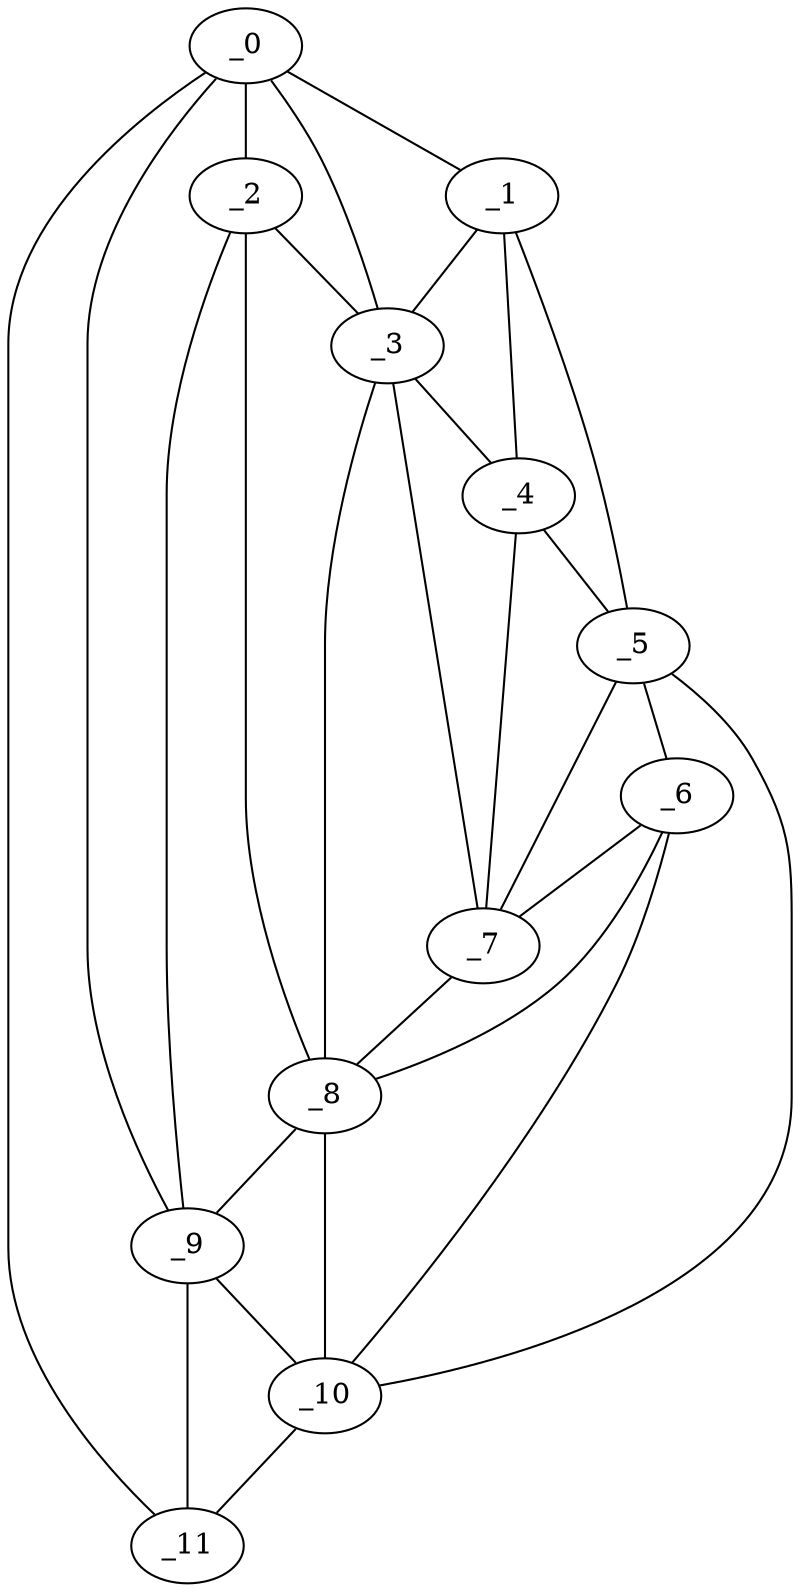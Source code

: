 graph "obj9__215.gxl" {
	_0	 [x=23,
		y=5];
	_1	 [x=36,
		y=4];
	_0 -- _1	 [valence=1];
	_2	 [x=43,
		y=23];
	_0 -- _2	 [valence=2];
	_3	 [x=44,
		y=17];
	_0 -- _3	 [valence=2];
	_9	 [x=104,
		y=106];
	_0 -- _9	 [valence=2];
	_11	 [x=107,
		y=112];
	_0 -- _11	 [valence=1];
	_1 -- _3	 [valence=2];
	_4	 [x=49,
		y=10];
	_1 -- _4	 [valence=2];
	_5	 [x=52,
		y=5];
	_1 -- _5	 [valence=1];
	_2 -- _3	 [valence=2];
	_8	 [x=62,
		y=13];
	_2 -- _8	 [valence=2];
	_2 -- _9	 [valence=2];
	_3 -- _4	 [valence=2];
	_7	 [x=58,
		y=10];
	_3 -- _7	 [valence=2];
	_3 -- _8	 [valence=2];
	_4 -- _5	 [valence=2];
	_4 -- _7	 [valence=2];
	_6	 [x=58,
		y=7];
	_5 -- _6	 [valence=1];
	_5 -- _7	 [valence=1];
	_10	 [x=106,
		y=19];
	_5 -- _10	 [valence=1];
	_6 -- _7	 [valence=2];
	_6 -- _8	 [valence=1];
	_6 -- _10	 [valence=2];
	_7 -- _8	 [valence=2];
	_8 -- _9	 [valence=2];
	_8 -- _10	 [valence=1];
	_9 -- _10	 [valence=2];
	_9 -- _11	 [valence=1];
	_10 -- _11	 [valence=1];
}
